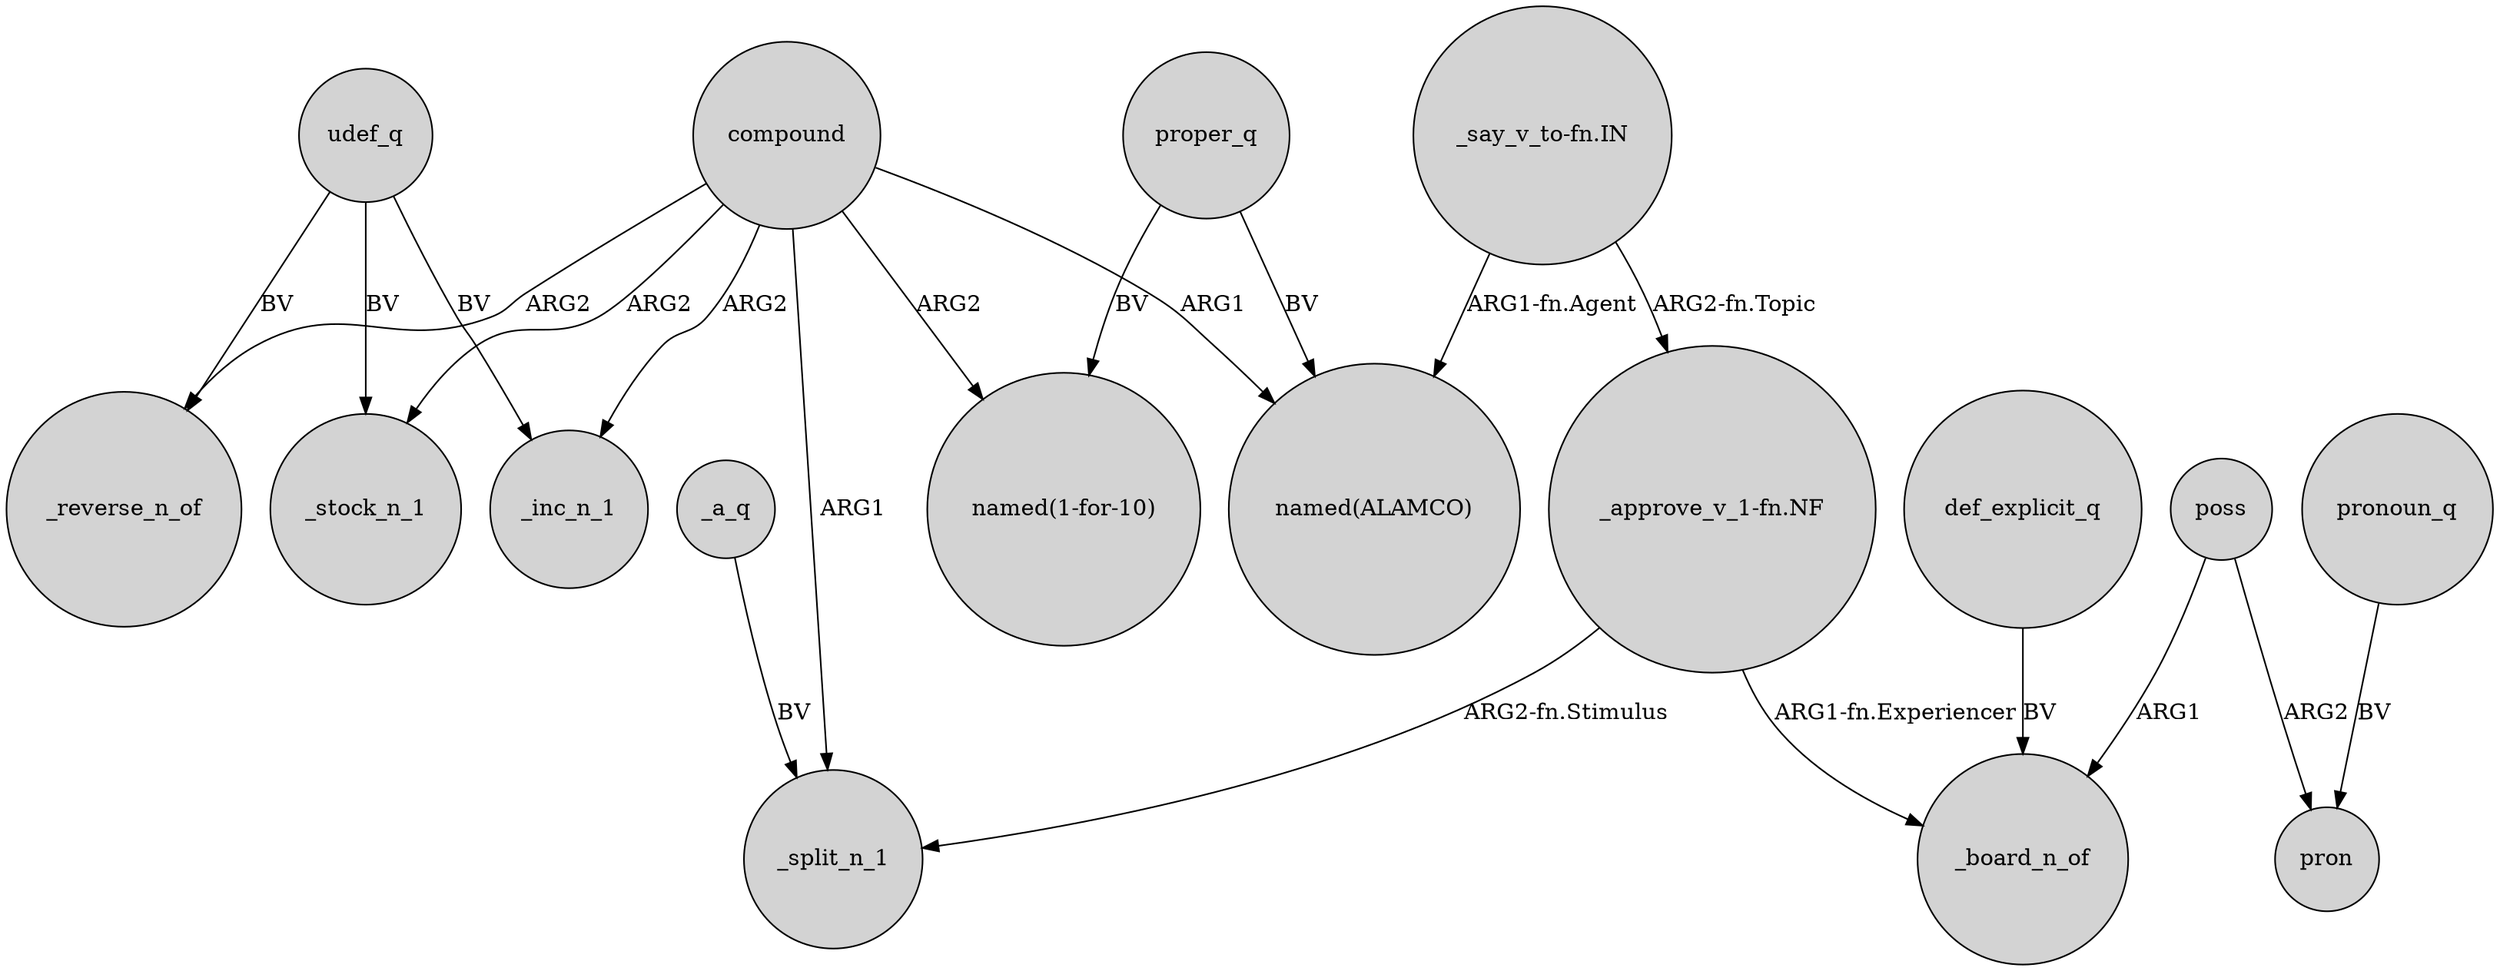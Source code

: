 digraph {
	node [shape=circle style=filled]
	udef_q -> _inc_n_1 [label=BV]
	poss -> pron [label=ARG2]
	compound -> _split_n_1 [label=ARG1]
	"_say_v_to-fn.IN" -> "named(ALAMCO)" [label="ARG1-fn.Agent"]
	_a_q -> _split_n_1 [label=BV]
	proper_q -> "named(ALAMCO)" [label=BV]
	poss -> _board_n_of [label=ARG1]
	"_approve_v_1-fn.NF" -> _split_n_1 [label="ARG2-fn.Stimulus"]
	def_explicit_q -> _board_n_of [label=BV]
	compound -> "named(1-for-10)" [label=ARG2]
	"_say_v_to-fn.IN" -> "_approve_v_1-fn.NF" [label="ARG2-fn.Topic"]
	compound -> _reverse_n_of [label=ARG2]
	compound -> _stock_n_1 [label=ARG2]
	pronoun_q -> pron [label=BV]
	compound -> "named(ALAMCO)" [label=ARG1]
	udef_q -> _stock_n_1 [label=BV]
	"_approve_v_1-fn.NF" -> _board_n_of [label="ARG1-fn.Experiencer"]
	udef_q -> _reverse_n_of [label=BV]
	compound -> _inc_n_1 [label=ARG2]
	proper_q -> "named(1-for-10)" [label=BV]
}
